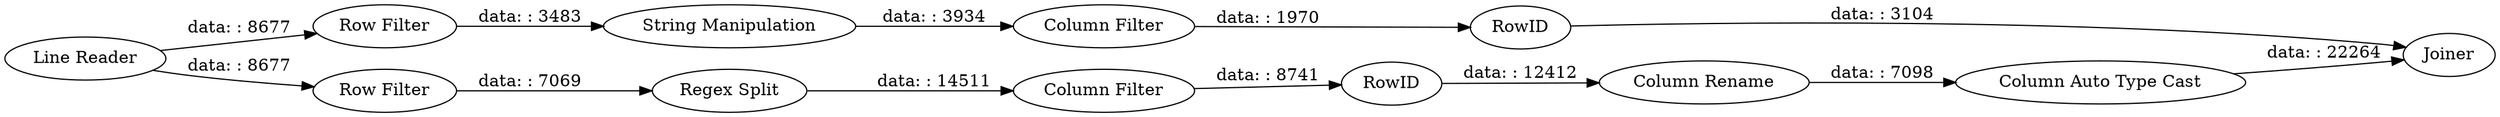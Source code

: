 digraph {
	"-5180949192645710753_10" [label="Column Filter"]
	"-5180949192645710753_2" [label="Row Filter"]
	"-5180949192645710753_7" [label=RowID]
	"-5180949192645710753_11" [label="Column Filter"]
	"-5180949192645710753_12" [label=Joiner]
	"-5180949192645710753_6" [label=RowID]
	"-5180949192645710753_9" [label="Column Rename"]
	"-5180949192645710753_13" [label="Column Auto Type Cast"]
	"-5180949192645710753_1" [label="Line Reader"]
	"-5180949192645710753_5" [label="Regex Split"]
	"-5180949192645710753_14" [label="String Manipulation"]
	"-5180949192645710753_4" [label="Row Filter"]
	"-5180949192645710753_5" -> "-5180949192645710753_11" [label="data: : 14511"]
	"-5180949192645710753_1" -> "-5180949192645710753_4" [label="data: : 8677"]
	"-5180949192645710753_13" -> "-5180949192645710753_12" [label="data: : 22264"]
	"-5180949192645710753_1" -> "-5180949192645710753_2" [label="data: : 8677"]
	"-5180949192645710753_6" -> "-5180949192645710753_12" [label="data: : 3104"]
	"-5180949192645710753_14" -> "-5180949192645710753_10" [label="data: : 3934"]
	"-5180949192645710753_7" -> "-5180949192645710753_9" [label="data: : 12412"]
	"-5180949192645710753_10" -> "-5180949192645710753_6" [label="data: : 1970"]
	"-5180949192645710753_9" -> "-5180949192645710753_13" [label="data: : 7098"]
	"-5180949192645710753_4" -> "-5180949192645710753_5" [label="data: : 7069"]
	"-5180949192645710753_2" -> "-5180949192645710753_14" [label="data: : 3483"]
	"-5180949192645710753_11" -> "-5180949192645710753_7" [label="data: : 8741"]
	rankdir=LR
}
